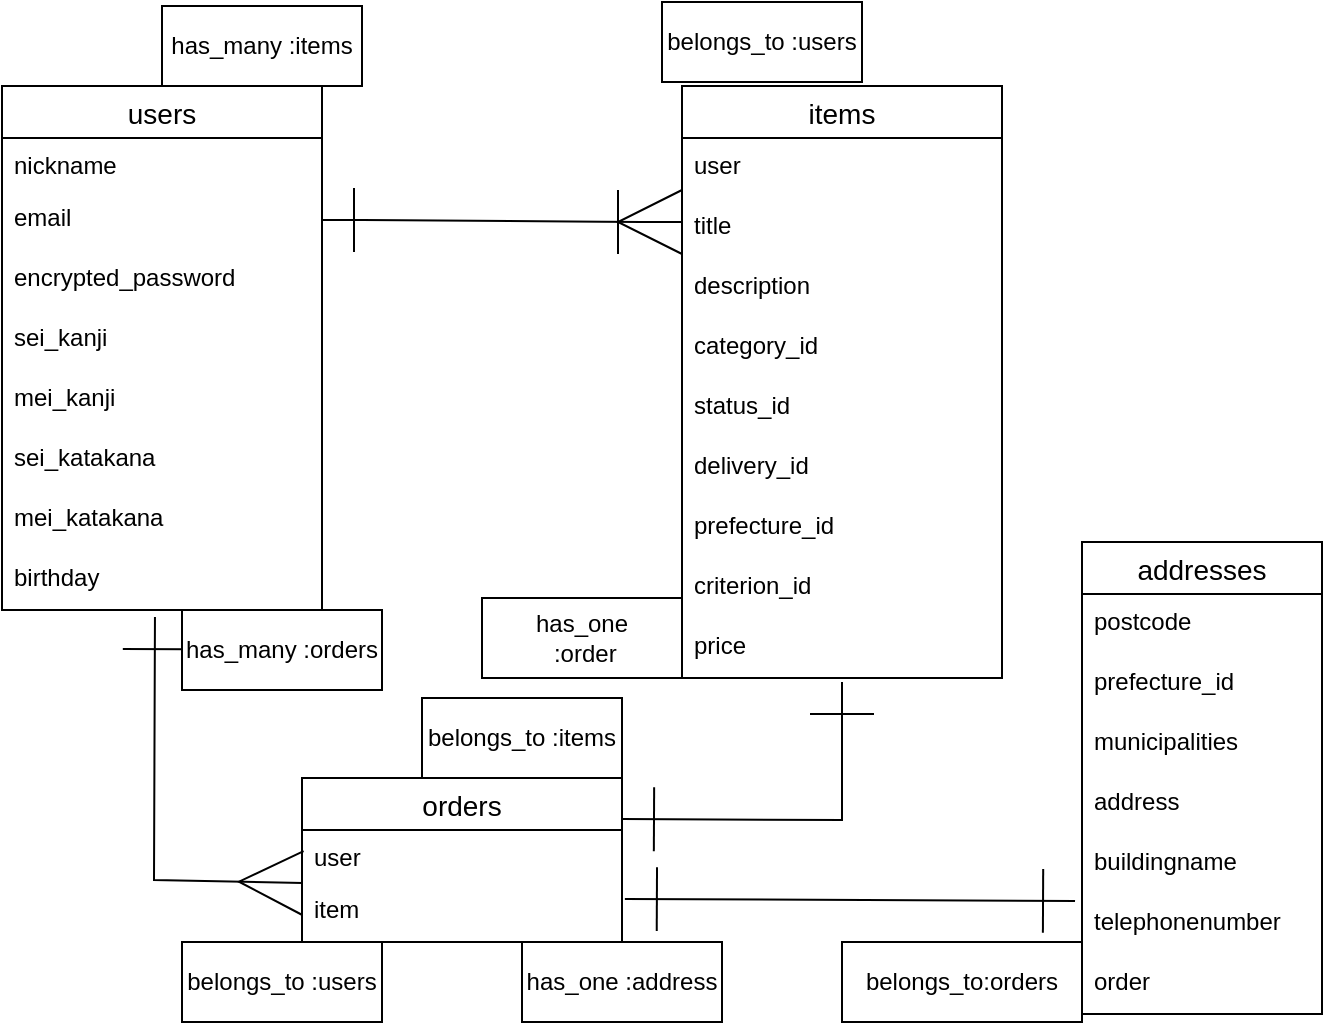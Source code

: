 <mxfile>
    <diagram id="GKyynoPYG1sgiHyx6Wah" name="ページ1">
        <mxGraphModel dx="804" dy="563" grid="1" gridSize="10" guides="1" tooltips="1" connect="1" arrows="1" fold="1" page="1" pageScale="1" pageWidth="827" pageHeight="1169" math="0" shadow="0">
            <root>
                <mxCell id="0"/>
                <mxCell id="1" parent="0"/>
                <mxCell id="6" value="users" style="swimlane;fontStyle=0;childLayout=stackLayout;horizontal=1;startSize=26;horizontalStack=0;resizeParent=1;resizeParentMax=0;resizeLast=0;collapsible=1;marginBottom=0;align=center;fontSize=14;" parent="1" vertex="1">
                    <mxGeometry x="10" y="82" width="160" height="262" as="geometry"/>
                </mxCell>
                <mxCell id="7" value="nickname" style="text;strokeColor=none;fillColor=none;spacingLeft=4;spacingRight=4;overflow=hidden;rotatable=0;points=[[0,0.5],[1,0.5]];portConstraint=eastwest;fontSize=12;" parent="6" vertex="1">
                    <mxGeometry y="26" width="160" height="26" as="geometry"/>
                </mxCell>
                <mxCell id="8" value="email" style="text;strokeColor=none;fillColor=none;spacingLeft=4;spacingRight=4;overflow=hidden;rotatable=0;points=[[0,0.5],[1,0.5]];portConstraint=eastwest;fontSize=12;" parent="6" vertex="1">
                    <mxGeometry y="52" width="160" height="30" as="geometry"/>
                </mxCell>
                <mxCell id="9" value="encrypted_password" style="text;strokeColor=none;fillColor=none;spacingLeft=4;spacingRight=4;overflow=hidden;rotatable=0;points=[[0,0.5],[1,0.5]];portConstraint=eastwest;fontSize=12;" parent="6" vertex="1">
                    <mxGeometry y="82" width="160" height="30" as="geometry"/>
                </mxCell>
                <mxCell id="78" value="sei_kanji" style="text;strokeColor=none;fillColor=none;spacingLeft=4;spacingRight=4;overflow=hidden;rotatable=0;points=[[0,0.5],[1,0.5]];portConstraint=eastwest;fontSize=12;" parent="6" vertex="1">
                    <mxGeometry y="112" width="160" height="30" as="geometry"/>
                </mxCell>
                <mxCell id="72" value="mei_kanji" style="text;strokeColor=none;fillColor=none;spacingLeft=4;spacingRight=4;overflow=hidden;rotatable=0;points=[[0,0.5],[1,0.5]];portConstraint=eastwest;fontSize=12;" parent="6" vertex="1">
                    <mxGeometry y="142" width="160" height="30" as="geometry"/>
                </mxCell>
                <mxCell id="79" value="sei_katakana" style="text;strokeColor=none;fillColor=none;spacingLeft=4;spacingRight=4;overflow=hidden;rotatable=0;points=[[0,0.5],[1,0.5]];portConstraint=eastwest;fontSize=12;" parent="6" vertex="1">
                    <mxGeometry y="172" width="160" height="30" as="geometry"/>
                </mxCell>
                <mxCell id="81" value="mei_katakana" style="text;strokeColor=none;fillColor=none;spacingLeft=4;spacingRight=4;overflow=hidden;rotatable=0;points=[[0,0.5],[1,0.5]];portConstraint=eastwest;fontSize=12;" parent="6" vertex="1">
                    <mxGeometry y="202" width="160" height="30" as="geometry"/>
                </mxCell>
                <mxCell id="73" value="birthday" style="text;strokeColor=none;fillColor=none;spacingLeft=4;spacingRight=4;overflow=hidden;rotatable=0;points=[[0,0.5],[1,0.5]];portConstraint=eastwest;fontSize=12;" parent="6" vertex="1">
                    <mxGeometry y="232" width="160" height="30" as="geometry"/>
                </mxCell>
                <mxCell id="12" value="items" style="swimlane;fontStyle=0;childLayout=stackLayout;horizontal=1;startSize=26;horizontalStack=0;resizeParent=1;resizeParentMax=0;resizeLast=0;collapsible=1;marginBottom=0;align=center;fontSize=14;" parent="1" vertex="1">
                    <mxGeometry x="350" y="82" width="160" height="296" as="geometry"/>
                </mxCell>
                <mxCell id="19" value="user" style="text;strokeColor=none;fillColor=none;spacingLeft=4;spacingRight=4;overflow=hidden;rotatable=0;points=[[0,0.5],[1,0.5]];portConstraint=eastwest;fontSize=12;" parent="12" vertex="1">
                    <mxGeometry y="26" width="160" height="30" as="geometry"/>
                </mxCell>
                <mxCell id="14" value="title" style="text;strokeColor=none;fillColor=none;spacingLeft=4;spacingRight=4;overflow=hidden;rotatable=0;points=[[0,0.5],[1,0.5]];portConstraint=eastwest;fontSize=12;" parent="12" vertex="1">
                    <mxGeometry y="56" width="160" height="30" as="geometry"/>
                </mxCell>
                <mxCell id="94" value="description" style="text;strokeColor=none;fillColor=none;spacingLeft=4;spacingRight=4;overflow=hidden;rotatable=0;points=[[0,0.5],[1,0.5]];portConstraint=eastwest;fontSize=12;" parent="12" vertex="1">
                    <mxGeometry y="86" width="160" height="30" as="geometry"/>
                </mxCell>
                <mxCell id="82" value="category_id" style="text;strokeColor=none;fillColor=none;spacingLeft=4;spacingRight=4;overflow=hidden;rotatable=0;points=[[0,0.5],[1,0.5]];portConstraint=eastwest;fontSize=12;" parent="12" vertex="1">
                    <mxGeometry y="116" width="160" height="30" as="geometry"/>
                </mxCell>
                <mxCell id="83" value="status_id" style="text;strokeColor=none;fillColor=none;spacingLeft=4;spacingRight=4;overflow=hidden;rotatable=0;points=[[0,0.5],[1,0.5]];portConstraint=eastwest;fontSize=12;" parent="12" vertex="1">
                    <mxGeometry y="146" width="160" height="30" as="geometry"/>
                </mxCell>
                <mxCell id="84" value="delivery_id" style="text;strokeColor=none;fillColor=none;spacingLeft=4;spacingRight=4;overflow=hidden;rotatable=0;points=[[0,0.5],[1,0.5]];portConstraint=eastwest;fontSize=12;" parent="12" vertex="1">
                    <mxGeometry y="176" width="160" height="30" as="geometry"/>
                </mxCell>
                <mxCell id="85" value="prefecture_id" style="text;strokeColor=none;fillColor=none;spacingLeft=4;spacingRight=4;overflow=hidden;rotatable=0;points=[[0,0.5],[1,0.5]];portConstraint=eastwest;fontSize=12;" parent="12" vertex="1">
                    <mxGeometry y="206" width="160" height="30" as="geometry"/>
                </mxCell>
                <mxCell id="86" value="criterion_id" style="text;strokeColor=none;fillColor=none;spacingLeft=4;spacingRight=4;overflow=hidden;rotatable=0;points=[[0,0.5],[1,0.5]];portConstraint=eastwest;fontSize=12;" parent="12" vertex="1">
                    <mxGeometry y="236" width="160" height="30" as="geometry"/>
                </mxCell>
                <mxCell id="18" value="price" style="text;strokeColor=none;fillColor=none;spacingLeft=4;spacingRight=4;overflow=hidden;rotatable=0;points=[[0,0.5],[1,0.5]];portConstraint=eastwest;fontSize=12;" parent="12" vertex="1">
                    <mxGeometry y="266" width="160" height="30" as="geometry"/>
                </mxCell>
                <mxCell id="24" value="" style="edgeStyle=entityRelationEdgeStyle;fontSize=12;html=1;endArrow=ERoneToMany;exitX=1;exitY=0.5;exitDx=0;exitDy=0;endSize=30;startArrow=ERone;startFill=0;startSize=30;" parent="1" source="8" edge="1">
                    <mxGeometry width="100" height="100" relative="1" as="geometry">
                        <mxPoint x="240" y="280" as="sourcePoint"/>
                        <mxPoint x="350" y="150" as="targetPoint"/>
                    </mxGeometry>
                </mxCell>
                <mxCell id="36" value="has_many :items" style="whiteSpace=wrap;html=1;align=center;" parent="1" vertex="1">
                    <mxGeometry x="90" y="42" width="100" height="40" as="geometry"/>
                </mxCell>
                <mxCell id="37" value="belongs_to :users" style="whiteSpace=wrap;html=1;align=center;" parent="1" vertex="1">
                    <mxGeometry x="340" y="40" width="100" height="40" as="geometry"/>
                </mxCell>
                <mxCell id="50" value="orders" style="swimlane;fontStyle=0;childLayout=stackLayout;horizontal=1;startSize=26;horizontalStack=0;resizeParent=1;resizeParentMax=0;resizeLast=0;collapsible=1;marginBottom=0;align=center;fontSize=14;" parent="1" vertex="1">
                    <mxGeometry x="160" y="428" width="160" height="82" as="geometry"/>
                </mxCell>
                <mxCell id="51" value="user" style="text;strokeColor=none;fillColor=none;spacingLeft=4;spacingRight=4;overflow=hidden;rotatable=0;points=[[0,0.5],[1,0.5]];portConstraint=eastwest;fontSize=12;" parent="50" vertex="1">
                    <mxGeometry y="26" width="160" height="26" as="geometry"/>
                </mxCell>
                <mxCell id="70" value="item" style="text;strokeColor=none;fillColor=none;spacingLeft=4;spacingRight=4;overflow=hidden;rotatable=0;points=[[0,0.5],[1,0.5]];portConstraint=eastwest;fontSize=12;" parent="50" vertex="1">
                    <mxGeometry y="52" width="160" height="30" as="geometry"/>
                </mxCell>
                <mxCell id="54" value="addresses" style="swimlane;fontStyle=0;childLayout=stackLayout;horizontal=1;startSize=26;horizontalStack=0;resizeParent=1;resizeParentMax=0;resizeLast=0;collapsible=1;marginBottom=0;align=center;fontSize=14;" parent="1" vertex="1">
                    <mxGeometry x="550" y="310" width="120" height="236" as="geometry"/>
                </mxCell>
                <mxCell id="55" value="postcode" style="text;strokeColor=none;fillColor=none;spacingLeft=4;spacingRight=4;overflow=hidden;rotatable=0;points=[[0,0.5],[1,0.5]];portConstraint=eastwest;fontSize=12;" parent="54" vertex="1">
                    <mxGeometry y="26" width="120" height="30" as="geometry"/>
                </mxCell>
                <mxCell id="56" value="prefecture_id" style="text;strokeColor=none;fillColor=none;spacingLeft=4;spacingRight=4;overflow=hidden;rotatable=0;points=[[0,0.5],[1,0.5]];portConstraint=eastwest;fontSize=12;" parent="54" vertex="1">
                    <mxGeometry y="56" width="120" height="30" as="geometry"/>
                </mxCell>
                <mxCell id="57" value="municipalities" style="text;strokeColor=none;fillColor=none;spacingLeft=4;spacingRight=4;overflow=hidden;rotatable=0;points=[[0,0.5],[1,0.5]];portConstraint=eastwest;fontSize=12;" parent="54" vertex="1">
                    <mxGeometry y="86" width="120" height="30" as="geometry"/>
                </mxCell>
                <mxCell id="59" value="address" style="text;strokeColor=none;fillColor=none;spacingLeft=4;spacingRight=4;overflow=hidden;rotatable=0;points=[[0,0.5],[1,0.5]];portConstraint=eastwest;fontSize=12;" parent="54" vertex="1">
                    <mxGeometry y="116" width="120" height="30" as="geometry"/>
                </mxCell>
                <mxCell id="60" value="buildingname" style="text;strokeColor=none;fillColor=none;spacingLeft=4;spacingRight=4;overflow=hidden;rotatable=0;points=[[0,0.5],[1,0.5]];portConstraint=eastwest;fontSize=12;" parent="54" vertex="1">
                    <mxGeometry y="146" width="120" height="30" as="geometry"/>
                </mxCell>
                <mxCell id="61" value="telephonenumber" style="text;strokeColor=none;fillColor=none;spacingLeft=4;spacingRight=4;overflow=hidden;rotatable=0;points=[[0,0.5],[1,0.5]];portConstraint=eastwest;fontSize=12;" parent="54" vertex="1">
                    <mxGeometry y="176" width="120" height="30" as="geometry"/>
                </mxCell>
                <mxCell id="93" value="order" style="text;strokeColor=none;fillColor=none;spacingLeft=4;spacingRight=4;overflow=hidden;rotatable=0;points=[[0,0.5],[1,0.5]];portConstraint=eastwest;fontSize=12;" parent="54" vertex="1">
                    <mxGeometry y="206" width="120" height="30" as="geometry"/>
                </mxCell>
                <mxCell id="62" style="edgeStyle=none;html=1;startArrow=ERone;startFill=0;endArrow=ERone;endFill=0;startSize=30;endSize=30;entryX=-0.029;entryY=0.117;entryDx=0;entryDy=0;exitX=1.009;exitY=0.283;exitDx=0;exitDy=0;exitPerimeter=0;entryPerimeter=0;" parent="1" source="70" target="61" edge="1">
                    <mxGeometry relative="1" as="geometry">
                        <mxPoint x="330" y="491" as="sourcePoint"/>
                        <mxPoint x="720" y="381" as="targetPoint"/>
                    </mxGeometry>
                </mxCell>
                <mxCell id="63" value="has_one :address" style="whiteSpace=wrap;html=1;align=center;" parent="1" vertex="1">
                    <mxGeometry x="270" y="510" width="100" height="40" as="geometry"/>
                </mxCell>
                <mxCell id="64" value="belongs_to:orders" style="whiteSpace=wrap;html=1;align=center;" parent="1" vertex="1">
                    <mxGeometry x="430" y="510" width="120" height="40" as="geometry"/>
                </mxCell>
                <mxCell id="74" value="belongs_to :users" style="whiteSpace=wrap;html=1;align=center;" parent="1" vertex="1">
                    <mxGeometry x="100" y="510" width="100" height="40" as="geometry"/>
                </mxCell>
                <mxCell id="75" value="belongs_to :items" style="whiteSpace=wrap;html=1;align=center;" parent="1" vertex="1">
                    <mxGeometry x="220" y="388" width="100" height="40" as="geometry"/>
                </mxCell>
                <mxCell id="88" value="" style="endArrow=ERmany;html=1;rounded=0;startSize=30;endSize=30;exitX=0.478;exitY=1.117;exitDx=0;exitDy=0;exitPerimeter=0;entryX=0.003;entryY=0.017;entryDx=0;entryDy=0;entryPerimeter=0;endFill=0;startArrow=ERone;startFill=0;" parent="1" source="73" target="70" edge="1">
                    <mxGeometry relative="1" as="geometry">
                        <mxPoint x="130" y="310" as="sourcePoint"/>
                        <mxPoint x="110" y="410" as="targetPoint"/>
                        <Array as="points">
                            <mxPoint x="86" y="479"/>
                        </Array>
                    </mxGeometry>
                </mxCell>
                <mxCell id="90" value="" style="endArrow=ERone;html=1;rounded=0;startSize=30;endSize=30;exitX=1;exitY=0.25;exitDx=0;exitDy=0;startArrow=ERone;startFill=0;endFill=0;" parent="1" source="50" edge="1">
                    <mxGeometry relative="1" as="geometry">
                        <mxPoint x="390" y="430" as="sourcePoint"/>
                        <mxPoint x="430" y="380" as="targetPoint"/>
                        <Array as="points">
                            <mxPoint x="430" y="449"/>
                        </Array>
                    </mxGeometry>
                </mxCell>
                <mxCell id="91" value="has_many :orders" style="whiteSpace=wrap;html=1;align=center;" parent="1" vertex="1">
                    <mxGeometry x="100" y="344" width="100" height="40" as="geometry"/>
                </mxCell>
                <mxCell id="92" value="has_one&lt;br&gt;&amp;nbsp;:order" style="whiteSpace=wrap;html=1;align=center;" parent="1" vertex="1">
                    <mxGeometry x="250" y="338" width="100" height="40" as="geometry"/>
                </mxCell>
            </root>
        </mxGraphModel>
    </diagram>
</mxfile>